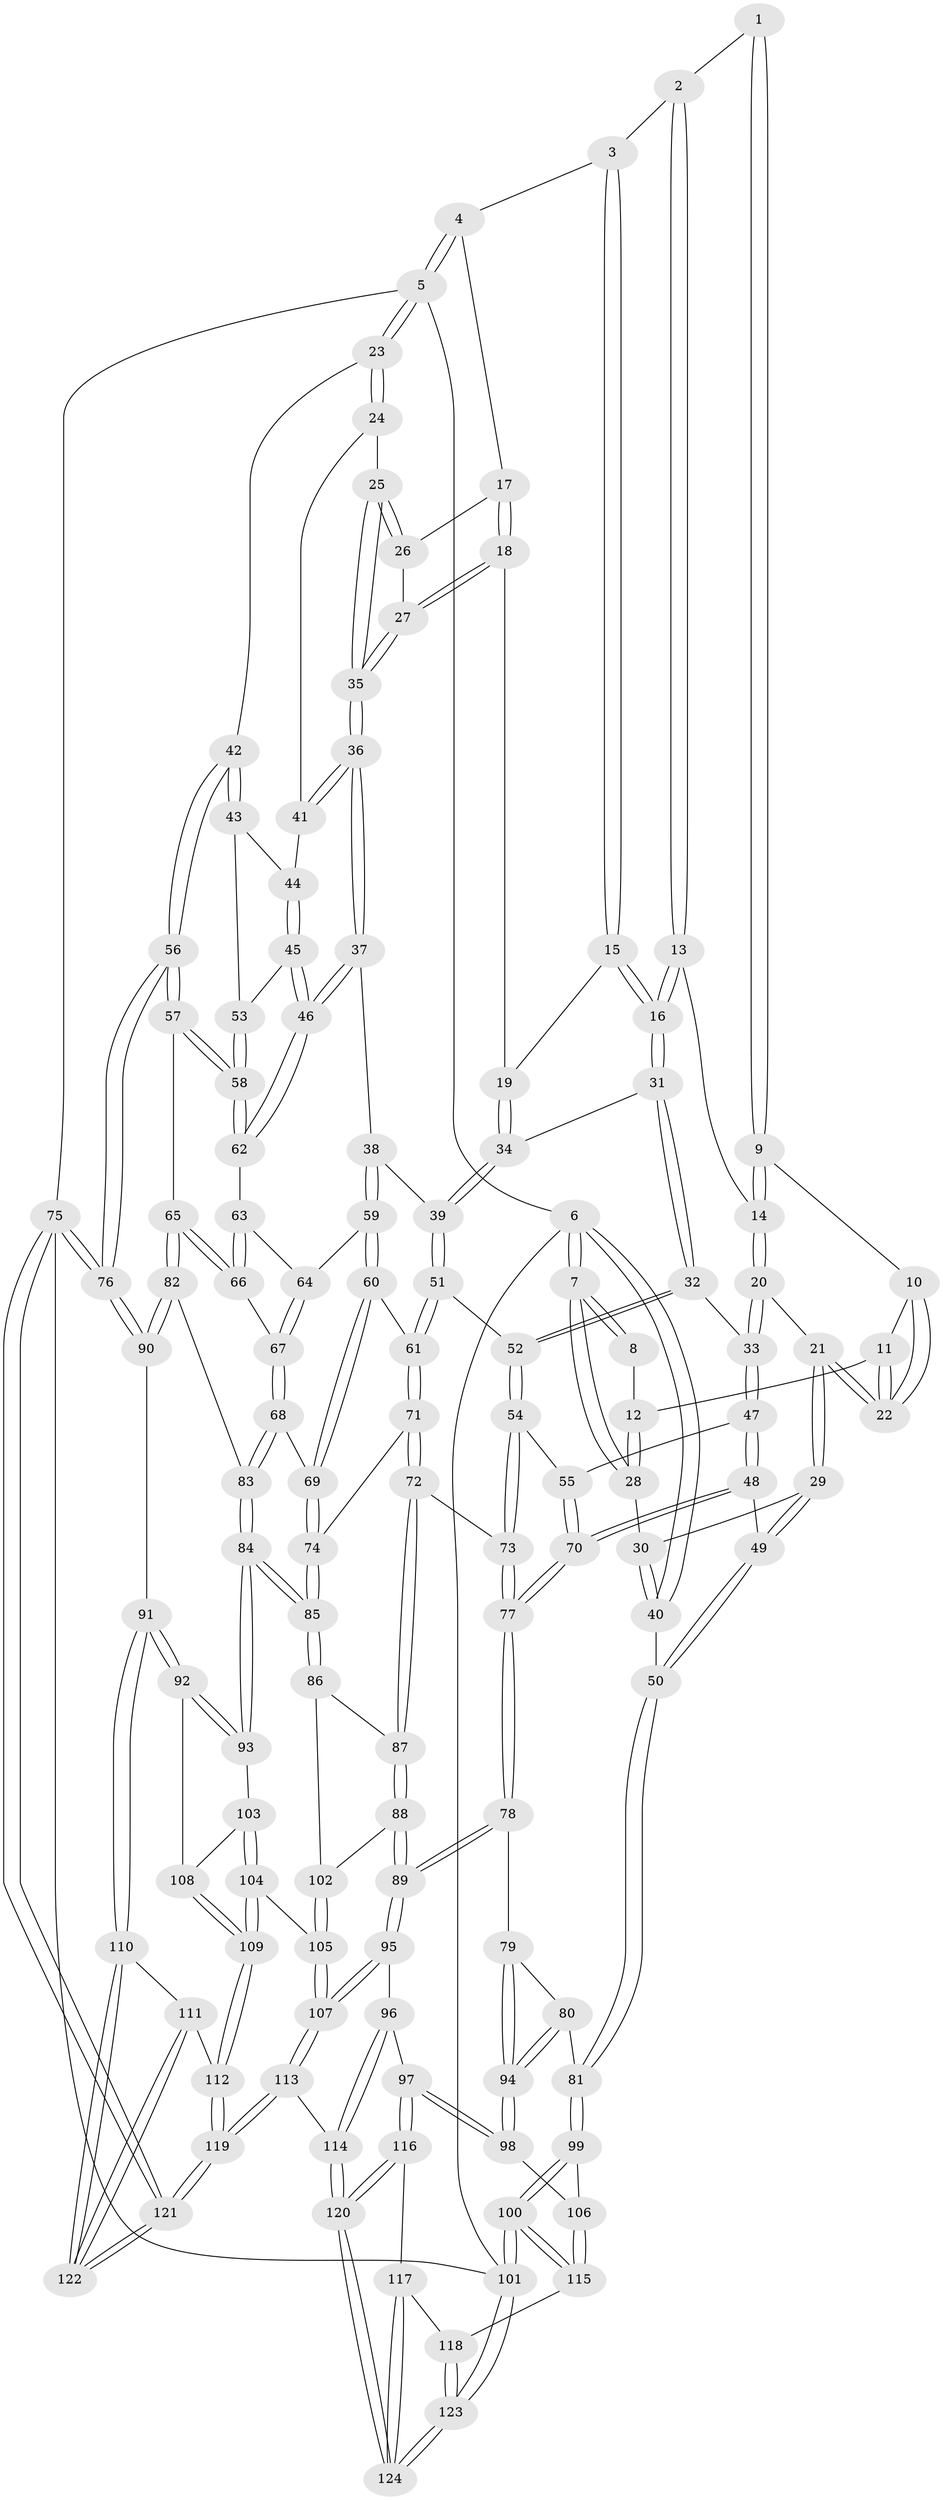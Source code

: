 // coarse degree distribution, {3: 0.10126582278481013, 4: 0.43037974683544306, 5: 0.3670886075949367, 7: 0.012658227848101266, 2: 0.02531645569620253, 6: 0.06329113924050633}
// Generated by graph-tools (version 1.1) at 2025/24/03/03/25 07:24:38]
// undirected, 124 vertices, 307 edges
graph export_dot {
graph [start="1"]
  node [color=gray90,style=filled];
  1 [pos="+0.2611381404292074+0"];
  2 [pos="+0.3228724996910947+0"];
  3 [pos="+0.5432210955232271+0"];
  4 [pos="+0.8258680396044658+0"];
  5 [pos="+1+0"];
  6 [pos="+0+0"];
  7 [pos="+0+0"];
  8 [pos="+0+0"];
  9 [pos="+0.2576587527474413+0"];
  10 [pos="+0.21628572373911226+0"];
  11 [pos="+0.09910830773263393+0.04673834155176041"];
  12 [pos="+0.08719568947718205+0.04490729195825276"];
  13 [pos="+0.37821324558450936+0.04120364515656047"];
  14 [pos="+0.298347406723063+0.06263080934791238"];
  15 [pos="+0.5506086974552828+0"];
  16 [pos="+0.43273863367698207+0.09706983774614746"];
  17 [pos="+0.768478927961618+0"];
  18 [pos="+0.6394830680687126+0.06255070655080246"];
  19 [pos="+0.5924888414990523+0.05097396858897828"];
  20 [pos="+0.2541589053021044+0.13960692783830986"];
  21 [pos="+0.21215548696466507+0.1318819396714935"];
  22 [pos="+0.19085293074618384+0.08243665091504254"];
  23 [pos="+1+0"];
  24 [pos="+0.8602032528294768+0.11793510917852795"];
  25 [pos="+0.8258363710347885+0.10484249021244826"];
  26 [pos="+0.775227197008257+0.03576011570139867"];
  27 [pos="+0.6921908440849421+0.09786012812474515"];
  28 [pos="+0.06400502151016906+0.06654395387535486"];
  29 [pos="+0.14558016818492467+0.18398394831351927"];
  30 [pos="+0.0246852109790596+0.11750657274211819"];
  31 [pos="+0.4103883299271396+0.1887840302221913"];
  32 [pos="+0.39522201566533777+0.2048387913505707"];
  33 [pos="+0.35427103732826254+0.216799351405159"];
  34 [pos="+0.5779384476166581+0.18417195863041314"];
  35 [pos="+0.7167837325469181+0.15463490479532874"];
  36 [pos="+0.6965208824575878+0.2420553516392737"];
  37 [pos="+0.6964489149847947+0.24220015370891307"];
  38 [pos="+0.6899727274841573+0.2446188920400762"];
  39 [pos="+0.6326862463400397+0.24727631978885067"];
  40 [pos="+0+0.17045656794426045"];
  41 [pos="+0.8524709262908886+0.16533291095249225"];
  42 [pos="+1+0.07970352777222088"];
  43 [pos="+0.9745634158299921+0.2575475948984548"];
  44 [pos="+0.8581926296919351+0.18861833729952293"];
  45 [pos="+0.8284936822805391+0.2983948053882339"];
  46 [pos="+0.8138283689865164+0.31054977439680553"];
  47 [pos="+0.32659598615770224+0.27511622043686196"];
  48 [pos="+0.15004175379460138+0.3891988532256261"];
  49 [pos="+0.09504210978000376+0.37732051210106576"];
  50 [pos="+0+0.44423414847146514"];
  51 [pos="+0.5531567377204537+0.34984829515903115"];
  52 [pos="+0.5244474824794548+0.3549804125611162"];
  53 [pos="+0.958251892255138+0.2740067409865707"];
  54 [pos="+0.4542041284200492+0.4369651933964607"];
  55 [pos="+0.37832403173327434+0.3871832708274552"];
  56 [pos="+1+0.49329042058314104"];
  57 [pos="+0.972789605465355+0.4750749293933726"];
  58 [pos="+0.9422436533268346+0.40058049778415783"];
  59 [pos="+0.6961508318067294+0.39674468781128774"];
  60 [pos="+0.6846944172589664+0.40264619160284165"];
  61 [pos="+0.6224212185821925+0.41869189443329335"];
  62 [pos="+0.8151001616341914+0.3225016625903723"];
  63 [pos="+0.8150219912393624+0.32273435094275643"];
  64 [pos="+0.7191670279406424+0.4015366524581626"];
  65 [pos="+0.8880517820867956+0.5197371940093326"];
  66 [pos="+0.8206605542223248+0.491055106883095"];
  67 [pos="+0.794349442271459+0.4931578783694627"];
  68 [pos="+0.7517452790635479+0.5167045237633471"];
  69 [pos="+0.7146369772307694+0.5250448010977219"];
  70 [pos="+0.23556199967658895+0.47102728205462474"];
  71 [pos="+0.6219191319691607+0.5246537566047103"];
  72 [pos="+0.5294987685256838+0.5473001499384903"];
  73 [pos="+0.4521704349158648+0.47574626851893287"];
  74 [pos="+0.661279144275541+0.5465312362548945"];
  75 [pos="+1+1"];
  76 [pos="+1+0.7838880121687497"];
  77 [pos="+0.29579138442103187+0.5802647860645669"];
  78 [pos="+0.2931976324659039+0.6039923688508159"];
  79 [pos="+0.24225502868613444+0.6334976247525075"];
  80 [pos="+0.0055350361148060285+0.5811568263978226"];
  81 [pos="+0+0.5164355995447739"];
  82 [pos="+0.8755063799148365+0.6448156764496211"];
  83 [pos="+0.7729194667368045+0.6589571122075064"];
  84 [pos="+0.6877890508492631+0.6998512464667029"];
  85 [pos="+0.682402158344523+0.6969184281446091"];
  86 [pos="+0.6534522062299625+0.7016306571765006"];
  87 [pos="+0.516969061396448+0.6108642317130629"];
  88 [pos="+0.4264568508130388+0.7110060017965043"];
  89 [pos="+0.4069317893003999+0.7211474081723274"];
  90 [pos="+0.9638288224270716+0.7752045185668673"];
  91 [pos="+0.9015341096310694+0.8217467957933812"];
  92 [pos="+0.8470067468087177+0.810792492992983"];
  93 [pos="+0.6929334727649205+0.7114433649008398"];
  94 [pos="+0.17223682034273827+0.7550934697573569"];
  95 [pos="+0.40279338182605595+0.7729808723766974"];
  96 [pos="+0.4014726179553458+0.7745934501933417"];
  97 [pos="+0.3378210683325503+0.829385829618185"];
  98 [pos="+0.16134100183848532+0.799458603995238"];
  99 [pos="+0+0.5324145929011804"];
  100 [pos="+0+0.7524242583530356"];
  101 [pos="+0+1"];
  102 [pos="+0.600259400010483+0.7361711750346512"];
  103 [pos="+0.6891045669929158+0.8047202242694478"];
  104 [pos="+0.6658487016581113+0.8618567691317941"];
  105 [pos="+0.5668638600500827+0.8380303274013798"];
  106 [pos="+0.1576390215323405+0.8028168283077258"];
  107 [pos="+0.5274121119957371+0.8587938615168206"];
  108 [pos="+0.7706134527668018+0.8372439698523731"];
  109 [pos="+0.69643963565112+0.9366073778618986"];
  110 [pos="+0.8943654558008209+0.8417138765902544"];
  111 [pos="+0.7731749369207386+0.9353951172639972"];
  112 [pos="+0.6971082098609399+0.9412343196721366"];
  113 [pos="+0.5315884450571923+1"];
  114 [pos="+0.4837088541643944+1"];
  115 [pos="+0.15682502590798014+0.8040176554442933"];
  116 [pos="+0.32342936146908124+0.908197704995445"];
  117 [pos="+0.2354532144040488+0.9227855830305958"];
  118 [pos="+0.1389942066593989+0.880913545593666"];
  119 [pos="+0.5667186066435691+1"];
  120 [pos="+0.4201480051882556+1"];
  121 [pos="+1+1"];
  122 [pos="+0.9073323979185773+1"];
  123 [pos="+0+1"];
  124 [pos="+0.23974009967117788+1"];
  1 -- 2;
  1 -- 9;
  1 -- 9;
  2 -- 3;
  2 -- 13;
  2 -- 13;
  3 -- 4;
  3 -- 15;
  3 -- 15;
  4 -- 5;
  4 -- 5;
  4 -- 17;
  5 -- 6;
  5 -- 23;
  5 -- 23;
  5 -- 75;
  6 -- 7;
  6 -- 7;
  6 -- 40;
  6 -- 40;
  6 -- 101;
  7 -- 8;
  7 -- 8;
  7 -- 28;
  7 -- 28;
  8 -- 12;
  9 -- 10;
  9 -- 14;
  9 -- 14;
  10 -- 11;
  10 -- 22;
  10 -- 22;
  11 -- 12;
  11 -- 22;
  11 -- 22;
  12 -- 28;
  12 -- 28;
  13 -- 14;
  13 -- 16;
  13 -- 16;
  14 -- 20;
  14 -- 20;
  15 -- 16;
  15 -- 16;
  15 -- 19;
  16 -- 31;
  16 -- 31;
  17 -- 18;
  17 -- 18;
  17 -- 26;
  18 -- 19;
  18 -- 27;
  18 -- 27;
  19 -- 34;
  19 -- 34;
  20 -- 21;
  20 -- 33;
  20 -- 33;
  21 -- 22;
  21 -- 22;
  21 -- 29;
  21 -- 29;
  23 -- 24;
  23 -- 24;
  23 -- 42;
  24 -- 25;
  24 -- 41;
  25 -- 26;
  25 -- 26;
  25 -- 35;
  25 -- 35;
  26 -- 27;
  27 -- 35;
  27 -- 35;
  28 -- 30;
  29 -- 30;
  29 -- 49;
  29 -- 49;
  30 -- 40;
  30 -- 40;
  31 -- 32;
  31 -- 32;
  31 -- 34;
  32 -- 33;
  32 -- 52;
  32 -- 52;
  33 -- 47;
  33 -- 47;
  34 -- 39;
  34 -- 39;
  35 -- 36;
  35 -- 36;
  36 -- 37;
  36 -- 37;
  36 -- 41;
  36 -- 41;
  37 -- 38;
  37 -- 46;
  37 -- 46;
  38 -- 39;
  38 -- 59;
  38 -- 59;
  39 -- 51;
  39 -- 51;
  40 -- 50;
  41 -- 44;
  42 -- 43;
  42 -- 43;
  42 -- 56;
  42 -- 56;
  43 -- 44;
  43 -- 53;
  44 -- 45;
  44 -- 45;
  45 -- 46;
  45 -- 46;
  45 -- 53;
  46 -- 62;
  46 -- 62;
  47 -- 48;
  47 -- 48;
  47 -- 55;
  48 -- 49;
  48 -- 70;
  48 -- 70;
  49 -- 50;
  49 -- 50;
  50 -- 81;
  50 -- 81;
  51 -- 52;
  51 -- 61;
  51 -- 61;
  52 -- 54;
  52 -- 54;
  53 -- 58;
  53 -- 58;
  54 -- 55;
  54 -- 73;
  54 -- 73;
  55 -- 70;
  55 -- 70;
  56 -- 57;
  56 -- 57;
  56 -- 76;
  56 -- 76;
  57 -- 58;
  57 -- 58;
  57 -- 65;
  58 -- 62;
  58 -- 62;
  59 -- 60;
  59 -- 60;
  59 -- 64;
  60 -- 61;
  60 -- 69;
  60 -- 69;
  61 -- 71;
  61 -- 71;
  62 -- 63;
  63 -- 64;
  63 -- 66;
  63 -- 66;
  64 -- 67;
  64 -- 67;
  65 -- 66;
  65 -- 66;
  65 -- 82;
  65 -- 82;
  66 -- 67;
  67 -- 68;
  67 -- 68;
  68 -- 69;
  68 -- 83;
  68 -- 83;
  69 -- 74;
  69 -- 74;
  70 -- 77;
  70 -- 77;
  71 -- 72;
  71 -- 72;
  71 -- 74;
  72 -- 73;
  72 -- 87;
  72 -- 87;
  73 -- 77;
  73 -- 77;
  74 -- 85;
  74 -- 85;
  75 -- 76;
  75 -- 76;
  75 -- 121;
  75 -- 121;
  75 -- 101;
  76 -- 90;
  76 -- 90;
  77 -- 78;
  77 -- 78;
  78 -- 79;
  78 -- 89;
  78 -- 89;
  79 -- 80;
  79 -- 94;
  79 -- 94;
  80 -- 81;
  80 -- 94;
  80 -- 94;
  81 -- 99;
  81 -- 99;
  82 -- 83;
  82 -- 90;
  82 -- 90;
  83 -- 84;
  83 -- 84;
  84 -- 85;
  84 -- 85;
  84 -- 93;
  84 -- 93;
  85 -- 86;
  85 -- 86;
  86 -- 87;
  86 -- 102;
  87 -- 88;
  87 -- 88;
  88 -- 89;
  88 -- 89;
  88 -- 102;
  89 -- 95;
  89 -- 95;
  90 -- 91;
  91 -- 92;
  91 -- 92;
  91 -- 110;
  91 -- 110;
  92 -- 93;
  92 -- 93;
  92 -- 108;
  93 -- 103;
  94 -- 98;
  94 -- 98;
  95 -- 96;
  95 -- 107;
  95 -- 107;
  96 -- 97;
  96 -- 114;
  96 -- 114;
  97 -- 98;
  97 -- 98;
  97 -- 116;
  97 -- 116;
  98 -- 106;
  99 -- 100;
  99 -- 100;
  99 -- 106;
  100 -- 101;
  100 -- 101;
  100 -- 115;
  100 -- 115;
  101 -- 123;
  101 -- 123;
  102 -- 105;
  102 -- 105;
  103 -- 104;
  103 -- 104;
  103 -- 108;
  104 -- 105;
  104 -- 109;
  104 -- 109;
  105 -- 107;
  105 -- 107;
  106 -- 115;
  106 -- 115;
  107 -- 113;
  107 -- 113;
  108 -- 109;
  108 -- 109;
  109 -- 112;
  109 -- 112;
  110 -- 111;
  110 -- 122;
  110 -- 122;
  111 -- 112;
  111 -- 122;
  111 -- 122;
  112 -- 119;
  112 -- 119;
  113 -- 114;
  113 -- 119;
  113 -- 119;
  114 -- 120;
  114 -- 120;
  115 -- 118;
  116 -- 117;
  116 -- 120;
  116 -- 120;
  117 -- 118;
  117 -- 124;
  117 -- 124;
  118 -- 123;
  118 -- 123;
  119 -- 121;
  119 -- 121;
  120 -- 124;
  120 -- 124;
  121 -- 122;
  121 -- 122;
  123 -- 124;
  123 -- 124;
}
